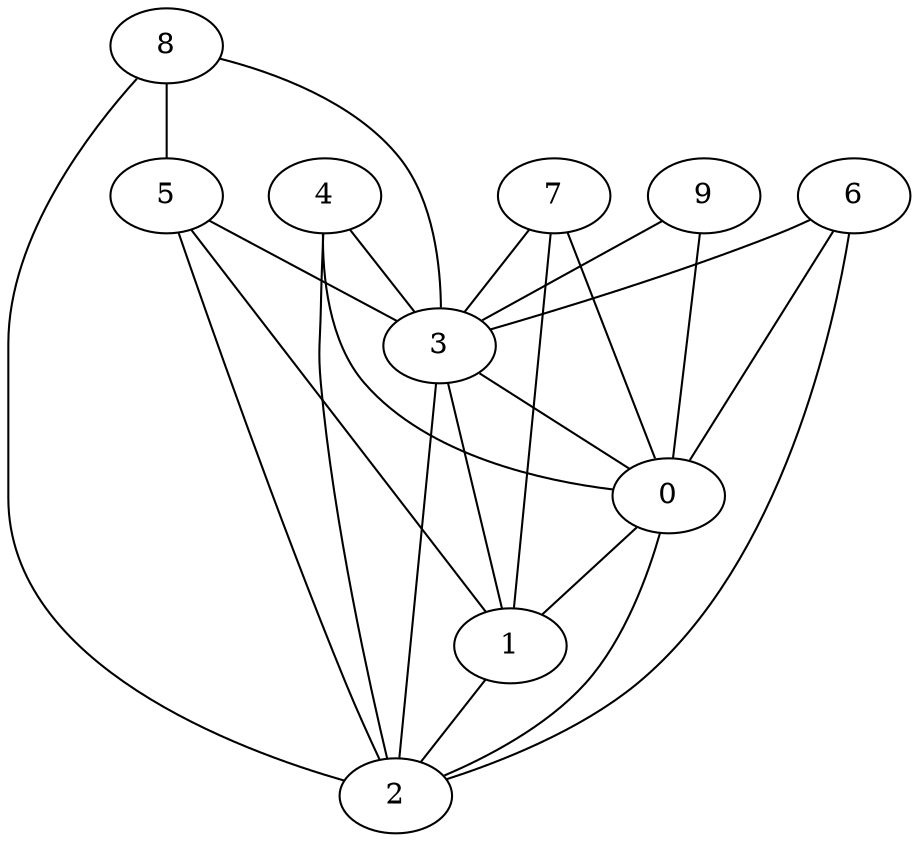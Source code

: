 graph {
    0 [ label = "0" ]
    1 [ label = "1" ]
    2 [ label = "2" ]
    3 [ label = "3" ]
    4 [ label = "4" ]
    5 [ label = "5" ]
    6 [ label = "6" ]
    7 [ label = "7" ]
    8 [ label = "8" ]
    9 [ label = "9" ]
    0 -- 1 [ ]
    0 -- 2 [ ]
    1 -- 2 [ ]
    3 -- 0 [ ]
    3 -- 1 [ ]
    3 -- 2 [ ]
    4 -- 0 [ ]
    4 -- 2 [ ]
    4 -- 3 [ ]
    5 -- 1 [ ]
    5 -- 2 [ ]
    5 -- 3 [ ]
    6 -- 0 [ ]
    6 -- 2 [ ]
    6 -- 3 [ ]
    7 -- 0 [ ]
    7 -- 1 [ ]
    7 -- 3 [ ]
    8 -- 2 [ ]
    8 -- 3 [ ]
    8 -- 5 [ ]
    9 -- 0 [ ]
    9 -- 3 [ ]
}
